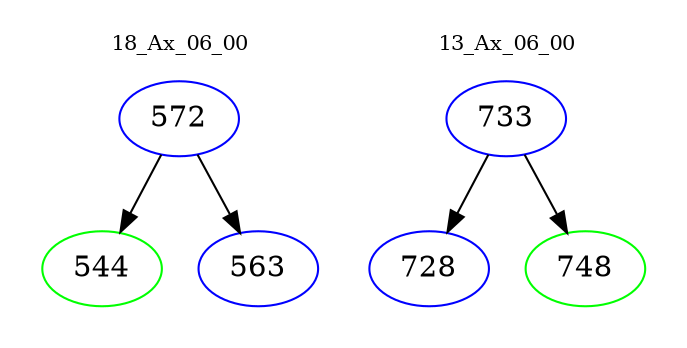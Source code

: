 digraph{
subgraph cluster_0 {
color = white
label = "18_Ax_06_00";
fontsize=10;
T0_572 [label="572", color="blue"]
T0_572 -> T0_544 [color="black"]
T0_544 [label="544", color="green"]
T0_572 -> T0_563 [color="black"]
T0_563 [label="563", color="blue"]
}
subgraph cluster_1 {
color = white
label = "13_Ax_06_00";
fontsize=10;
T1_733 [label="733", color="blue"]
T1_733 -> T1_728 [color="black"]
T1_728 [label="728", color="blue"]
T1_733 -> T1_748 [color="black"]
T1_748 [label="748", color="green"]
}
}

